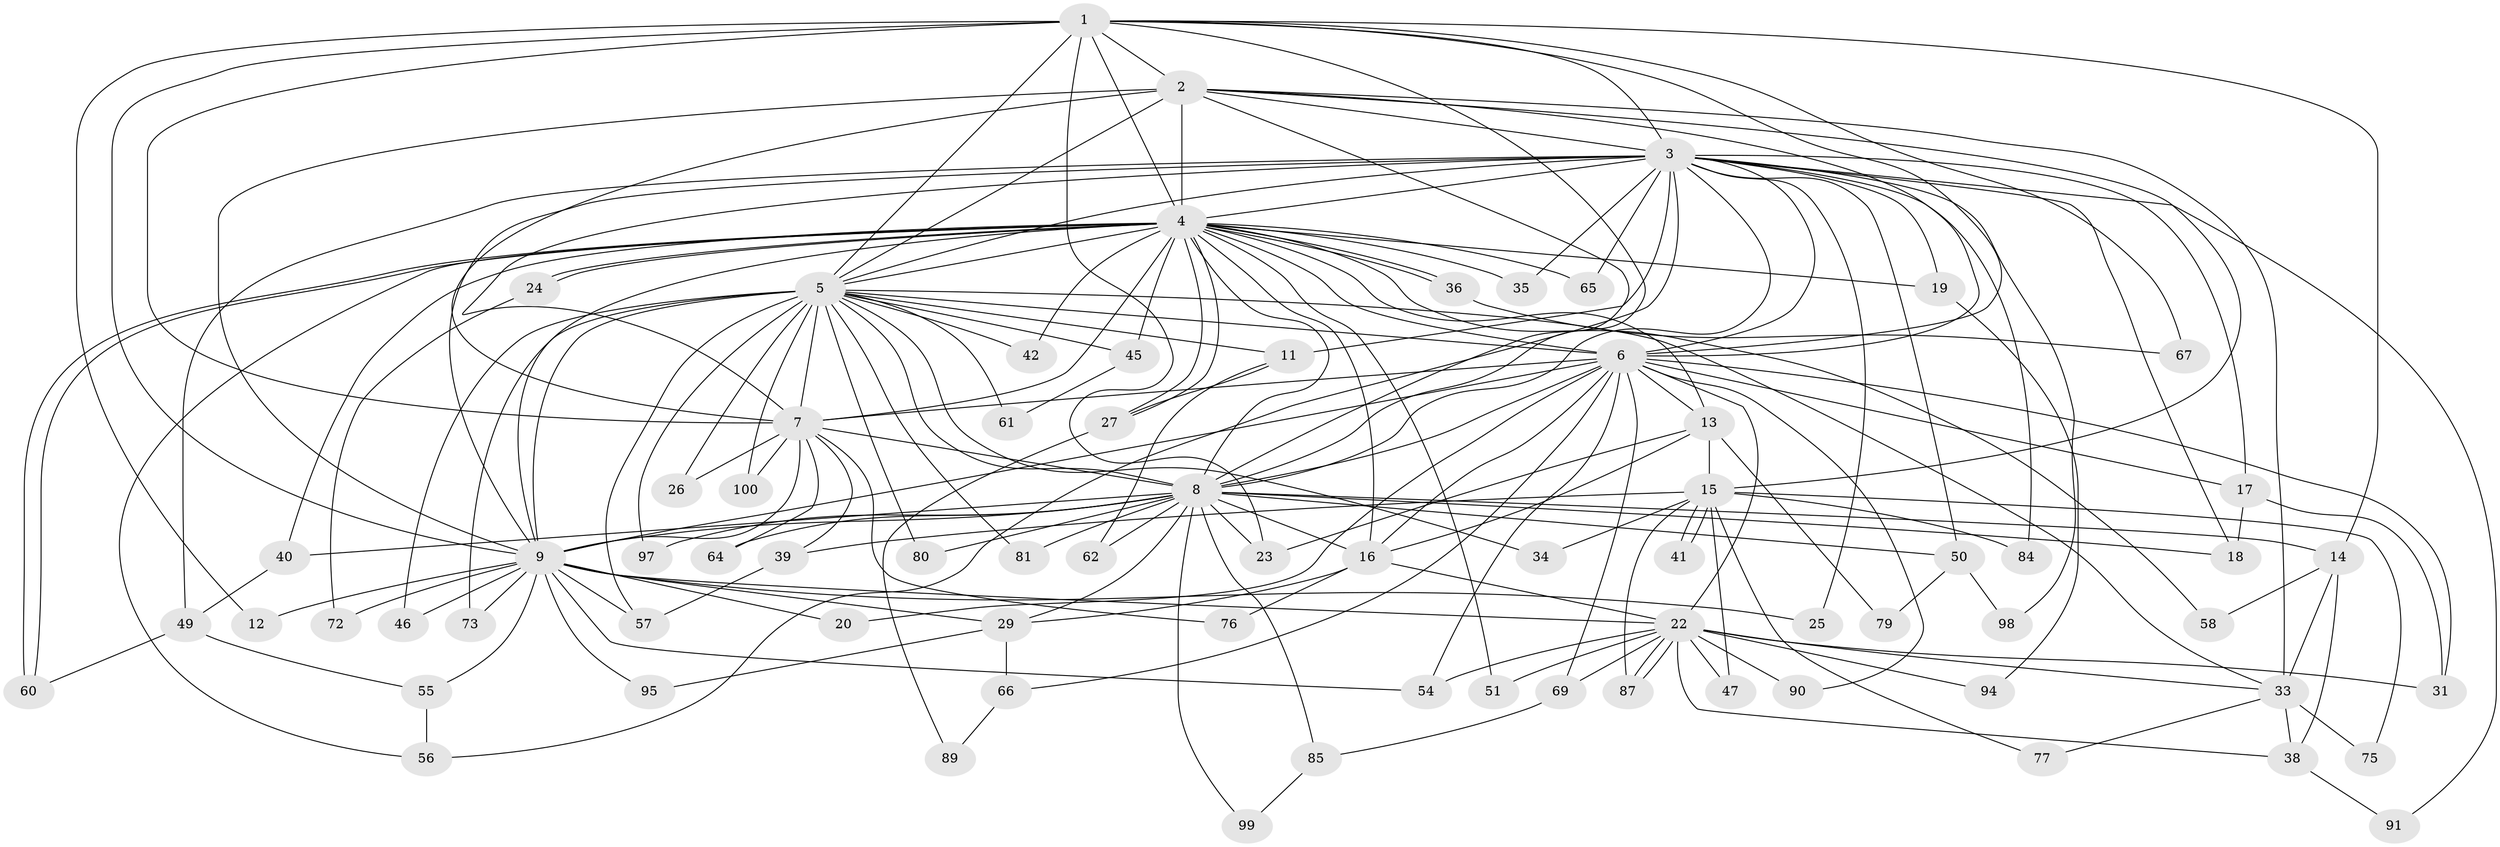 // original degree distribution, {14: 0.01, 11: 0.02, 20: 0.02, 29: 0.01, 22: 0.01, 15: 0.01, 24: 0.01, 21: 0.01, 13: 0.02, 4: 0.07, 3: 0.27, 7: 0.02, 5: 0.02, 2: 0.49, 6: 0.01}
// Generated by graph-tools (version 1.1) at 2025/11/02/21/25 10:11:08]
// undirected, 75 vertices, 184 edges
graph export_dot {
graph [start="1"]
  node [color=gray90,style=filled];
  1 [super="+86"];
  2 [super="+82"];
  3 [super="+32"];
  4 [super="+44"];
  5 [super="+43"];
  6 [super="+74"];
  7 [super="+28"];
  8 [super="+30"];
  9 [super="+10"];
  11;
  12 [super="+21"];
  13 [super="+63"];
  14;
  15 [super="+52"];
  16 [super="+59"];
  17;
  18;
  19;
  20;
  22 [super="+68"];
  23 [super="+93"];
  24;
  25;
  26;
  27 [super="+71"];
  29 [super="+53"];
  31 [super="+37"];
  33 [super="+48"];
  34;
  35;
  36;
  38 [super="+78"];
  39;
  40;
  41;
  42;
  45;
  46;
  47;
  49 [super="+96"];
  50;
  51;
  54 [super="+70"];
  55;
  56 [super="+88"];
  57 [super="+83"];
  58;
  60;
  61;
  62;
  64;
  65;
  66;
  67;
  69;
  72;
  73;
  75;
  76;
  77;
  79;
  80;
  81;
  84;
  85;
  87 [super="+92"];
  89;
  90;
  91;
  94;
  95;
  97;
  98;
  99;
  100;
  1 -- 2;
  1 -- 3;
  1 -- 4;
  1 -- 5;
  1 -- 6;
  1 -- 7;
  1 -- 8;
  1 -- 9 [weight=3];
  1 -- 14;
  1 -- 67;
  1 -- 12;
  1 -- 23;
  2 -- 3;
  2 -- 4;
  2 -- 5;
  2 -- 6;
  2 -- 7;
  2 -- 8;
  2 -- 9 [weight=2];
  2 -- 15;
  2 -- 33;
  3 -- 4;
  3 -- 5;
  3 -- 6;
  3 -- 7;
  3 -- 8;
  3 -- 9 [weight=2];
  3 -- 11;
  3 -- 17;
  3 -- 19;
  3 -- 25;
  3 -- 35;
  3 -- 56;
  3 -- 65;
  3 -- 84;
  3 -- 91;
  3 -- 98;
  3 -- 49;
  3 -- 18;
  3 -- 50;
  4 -- 5;
  4 -- 6;
  4 -- 7;
  4 -- 8 [weight=2];
  4 -- 9 [weight=2];
  4 -- 13;
  4 -- 16;
  4 -- 19;
  4 -- 24;
  4 -- 24;
  4 -- 27;
  4 -- 27;
  4 -- 35;
  4 -- 36;
  4 -- 36;
  4 -- 40;
  4 -- 42;
  4 -- 45;
  4 -- 51;
  4 -- 56;
  4 -- 58;
  4 -- 60;
  4 -- 60;
  4 -- 65;
  5 -- 6;
  5 -- 7 [weight=2];
  5 -- 8;
  5 -- 9 [weight=2];
  5 -- 11;
  5 -- 26;
  5 -- 33;
  5 -- 34;
  5 -- 42;
  5 -- 45;
  5 -- 46;
  5 -- 57;
  5 -- 81;
  5 -- 100;
  5 -- 80;
  5 -- 97;
  5 -- 73;
  5 -- 61;
  6 -- 7;
  6 -- 8;
  6 -- 9 [weight=3];
  6 -- 13;
  6 -- 16;
  6 -- 17;
  6 -- 20;
  6 -- 31;
  6 -- 54;
  6 -- 66;
  6 -- 69;
  6 -- 90;
  6 -- 22;
  7 -- 8;
  7 -- 9 [weight=2];
  7 -- 26;
  7 -- 39;
  7 -- 64;
  7 -- 76;
  7 -- 100;
  8 -- 9 [weight=3];
  8 -- 14;
  8 -- 18;
  8 -- 23;
  8 -- 50;
  8 -- 62;
  8 -- 64;
  8 -- 80;
  8 -- 81;
  8 -- 85;
  8 -- 97;
  8 -- 99;
  8 -- 16;
  8 -- 40;
  8 -- 29;
  9 -- 20;
  9 -- 22;
  9 -- 25;
  9 -- 29;
  9 -- 46;
  9 -- 55;
  9 -- 73;
  9 -- 72;
  9 -- 12;
  9 -- 95;
  9 -- 57;
  9 -- 54;
  11 -- 62;
  11 -- 27;
  13 -- 15 [weight=2];
  13 -- 23;
  13 -- 79;
  13 -- 16;
  14 -- 38;
  14 -- 58;
  14 -- 33;
  15 -- 34;
  15 -- 39;
  15 -- 41;
  15 -- 41;
  15 -- 47;
  15 -- 75;
  15 -- 84;
  15 -- 77;
  15 -- 87;
  16 -- 22;
  16 -- 29;
  16 -- 76;
  17 -- 18;
  17 -- 31;
  19 -- 94;
  22 -- 31;
  22 -- 33;
  22 -- 47;
  22 -- 51;
  22 -- 54;
  22 -- 69;
  22 -- 87;
  22 -- 87;
  22 -- 90;
  22 -- 94;
  22 -- 38;
  24 -- 72;
  27 -- 89;
  29 -- 66;
  29 -- 95;
  33 -- 38;
  33 -- 75;
  33 -- 77;
  36 -- 67;
  38 -- 91;
  39 -- 57;
  40 -- 49;
  45 -- 61;
  49 -- 55;
  49 -- 60;
  50 -- 79;
  50 -- 98;
  55 -- 56;
  66 -- 89;
  69 -- 85;
  85 -- 99;
}

